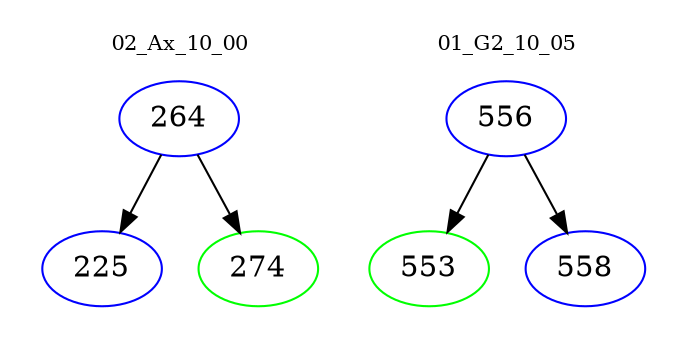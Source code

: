 digraph{
subgraph cluster_0 {
color = white
label = "02_Ax_10_00";
fontsize=10;
T0_264 [label="264", color="blue"]
T0_264 -> T0_225 [color="black"]
T0_225 [label="225", color="blue"]
T0_264 -> T0_274 [color="black"]
T0_274 [label="274", color="green"]
}
subgraph cluster_1 {
color = white
label = "01_G2_10_05";
fontsize=10;
T1_556 [label="556", color="blue"]
T1_556 -> T1_553 [color="black"]
T1_553 [label="553", color="green"]
T1_556 -> T1_558 [color="black"]
T1_558 [label="558", color="blue"]
}
}
